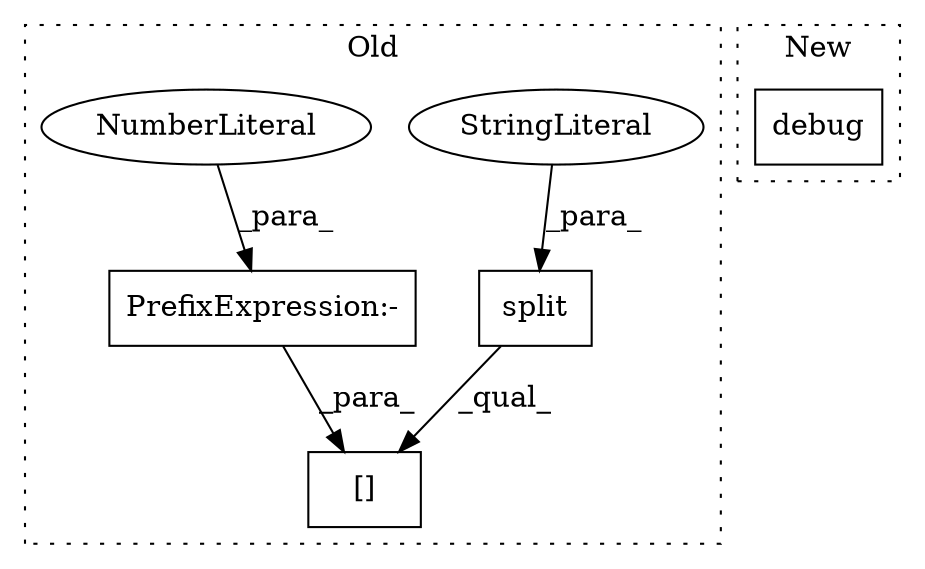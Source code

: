 digraph G {
subgraph cluster0 {
1 [label="split" a="32" s="10117,10126" l="6,1" shape="box"];
3 [label="[]" a="2" s="10113,10130" l="15,1" shape="box"];
4 [label="StringLiteral" a="45" s="10123" l="3" shape="ellipse"];
5 [label="PrefixExpression:-" a="38" s="10128" l="1" shape="box"];
6 [label="NumberLiteral" a="34" s="10129" l="1" shape="ellipse"];
label = "Old";
style="dotted";
}
subgraph cluster1 {
2 [label="debug" a="32" s="7339,7415" l="6,1" shape="box"];
label = "New";
style="dotted";
}
1 -> 3 [label="_qual_"];
4 -> 1 [label="_para_"];
5 -> 3 [label="_para_"];
6 -> 5 [label="_para_"];
}